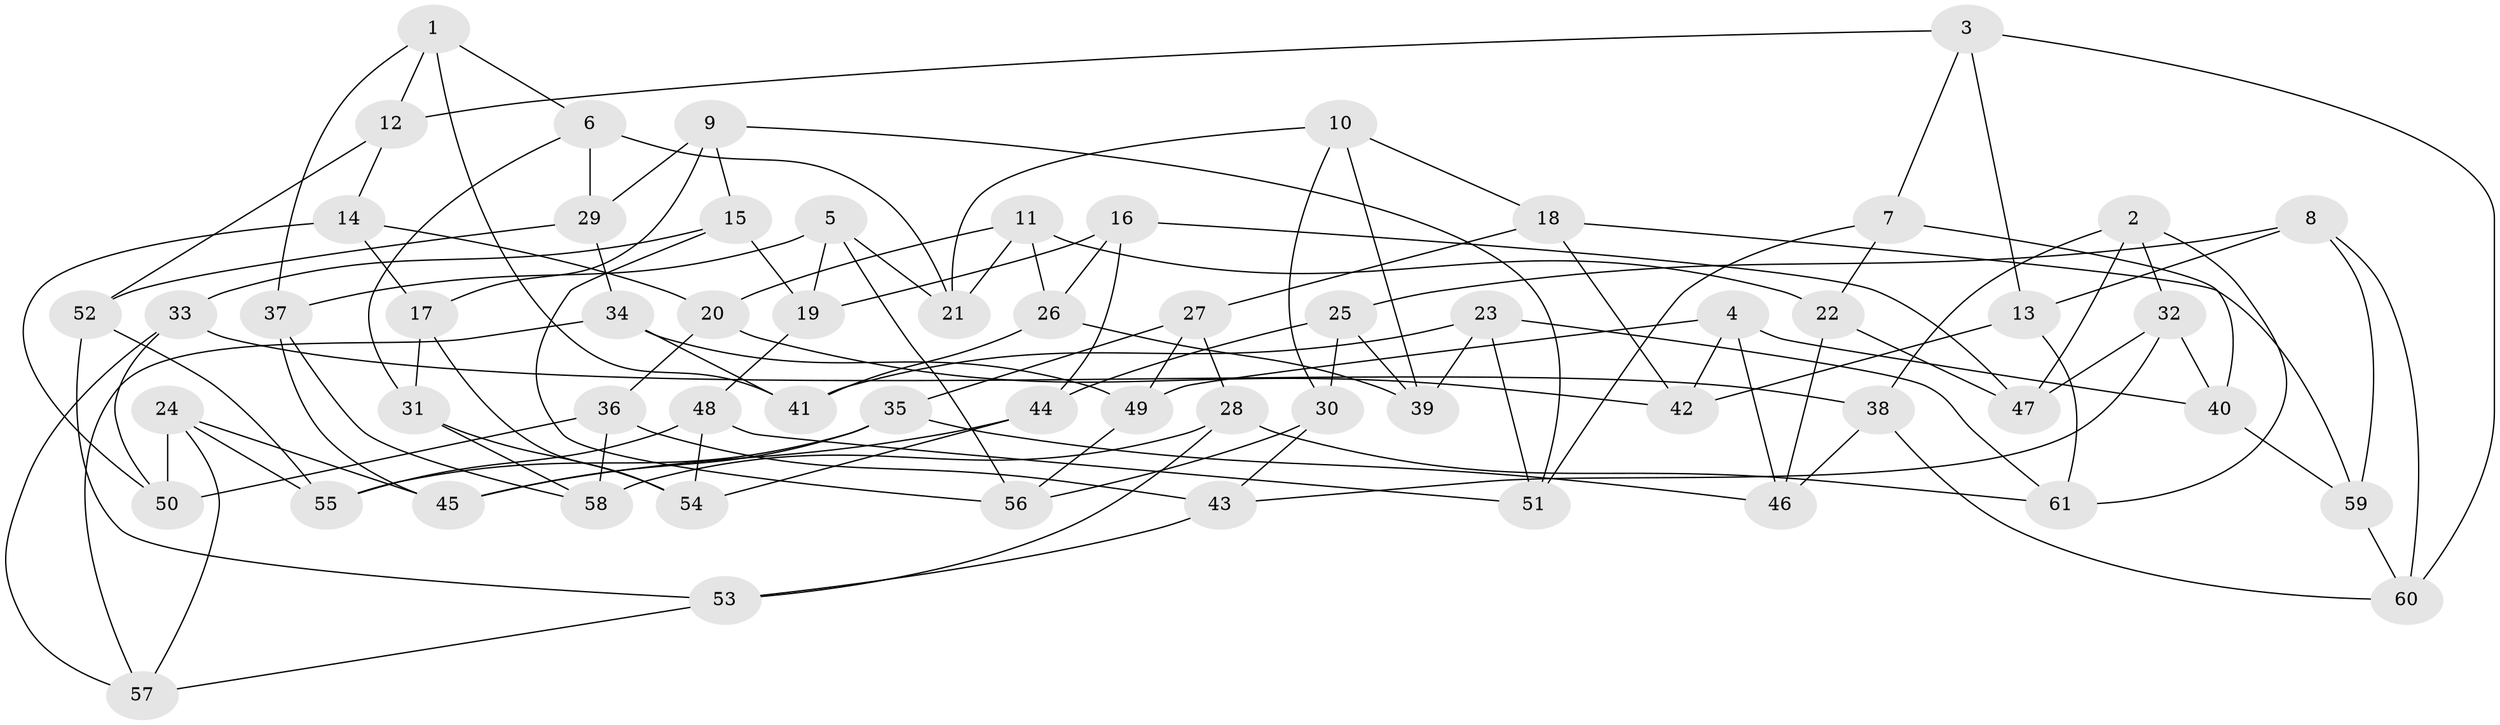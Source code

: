 // Generated by graph-tools (version 1.1) at 2025/50/03/09/25 03:50:54]
// undirected, 61 vertices, 122 edges
graph export_dot {
graph [start="1"]
  node [color=gray90,style=filled];
  1;
  2;
  3;
  4;
  5;
  6;
  7;
  8;
  9;
  10;
  11;
  12;
  13;
  14;
  15;
  16;
  17;
  18;
  19;
  20;
  21;
  22;
  23;
  24;
  25;
  26;
  27;
  28;
  29;
  30;
  31;
  32;
  33;
  34;
  35;
  36;
  37;
  38;
  39;
  40;
  41;
  42;
  43;
  44;
  45;
  46;
  47;
  48;
  49;
  50;
  51;
  52;
  53;
  54;
  55;
  56;
  57;
  58;
  59;
  60;
  61;
  1 -- 12;
  1 -- 37;
  1 -- 6;
  1 -- 41;
  2 -- 38;
  2 -- 32;
  2 -- 61;
  2 -- 47;
  3 -- 60;
  3 -- 7;
  3 -- 13;
  3 -- 12;
  4 -- 40;
  4 -- 49;
  4 -- 46;
  4 -- 42;
  5 -- 37;
  5 -- 56;
  5 -- 21;
  5 -- 19;
  6 -- 29;
  6 -- 21;
  6 -- 31;
  7 -- 22;
  7 -- 51;
  7 -- 40;
  8 -- 59;
  8 -- 13;
  8 -- 25;
  8 -- 60;
  9 -- 29;
  9 -- 15;
  9 -- 17;
  9 -- 51;
  10 -- 21;
  10 -- 18;
  10 -- 30;
  10 -- 39;
  11 -- 20;
  11 -- 22;
  11 -- 21;
  11 -- 26;
  12 -- 14;
  12 -- 52;
  13 -- 61;
  13 -- 42;
  14 -- 20;
  14 -- 50;
  14 -- 17;
  15 -- 56;
  15 -- 33;
  15 -- 19;
  16 -- 47;
  16 -- 19;
  16 -- 44;
  16 -- 26;
  17 -- 54;
  17 -- 31;
  18 -- 59;
  18 -- 27;
  18 -- 42;
  19 -- 48;
  20 -- 36;
  20 -- 42;
  22 -- 47;
  22 -- 46;
  23 -- 61;
  23 -- 51;
  23 -- 39;
  23 -- 41;
  24 -- 50;
  24 -- 45;
  24 -- 55;
  24 -- 57;
  25 -- 30;
  25 -- 39;
  25 -- 44;
  26 -- 41;
  26 -- 39;
  27 -- 28;
  27 -- 49;
  27 -- 35;
  28 -- 61;
  28 -- 53;
  28 -- 58;
  29 -- 34;
  29 -- 52;
  30 -- 56;
  30 -- 43;
  31 -- 54;
  31 -- 58;
  32 -- 43;
  32 -- 47;
  32 -- 40;
  33 -- 57;
  33 -- 50;
  33 -- 38;
  34 -- 41;
  34 -- 49;
  34 -- 57;
  35 -- 45;
  35 -- 46;
  35 -- 55;
  36 -- 50;
  36 -- 58;
  36 -- 43;
  37 -- 58;
  37 -- 45;
  38 -- 46;
  38 -- 60;
  40 -- 59;
  43 -- 53;
  44 -- 54;
  44 -- 45;
  48 -- 51;
  48 -- 54;
  48 -- 55;
  49 -- 56;
  52 -- 53;
  52 -- 55;
  53 -- 57;
  59 -- 60;
}

